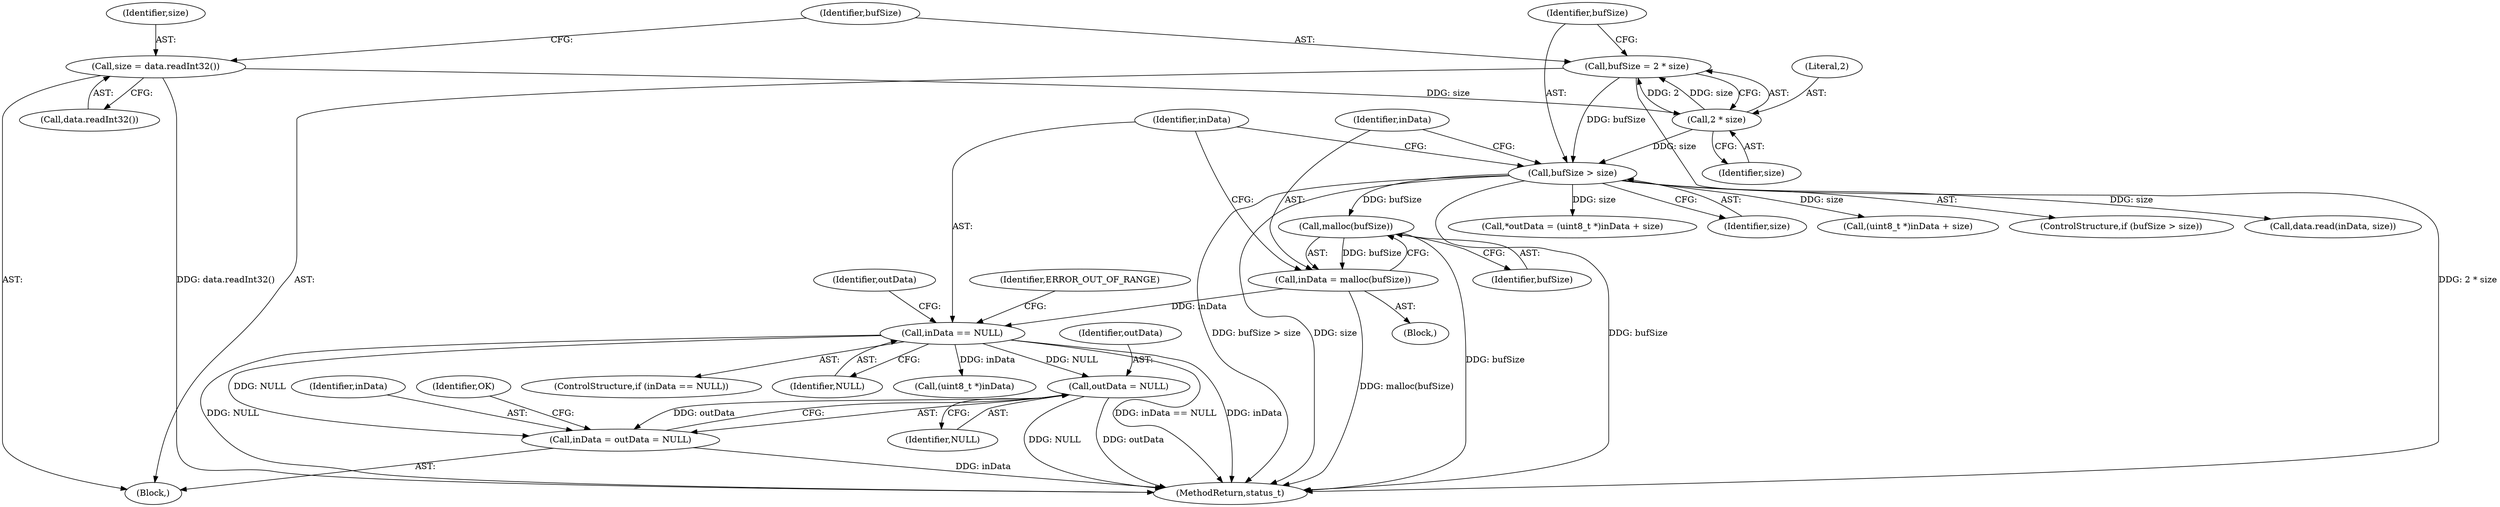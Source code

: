 digraph "0_Android_9667e3eff2d34c3797c3b529370de47b2c1f1bf6@pointer" {
"1000240" [label="(Call,outData = NULL)"];
"1000190" [label="(Call,inData == NULL)"];
"1000185" [label="(Call,inData = malloc(bufSize))"];
"1000187" [label="(Call,malloc(bufSize))"];
"1000181" [label="(Call,bufSize > size)"];
"1000175" [label="(Call,bufSize = 2 * size)"];
"1000177" [label="(Call,2 * size)"];
"1000171" [label="(Call,size = data.readInt32())"];
"1000238" [label="(Call,inData = outData = NULL)"];
"1000199" [label="(Call,*outData = (uint8_t *)inData + size)"];
"1000183" [label="(Identifier,size)"];
"1000175" [label="(Call,bufSize = 2 * size)"];
"1000200" [label="(Identifier,outData)"];
"1000202" [label="(Call,(uint8_t *)inData)"];
"1000169" [label="(Block,)"];
"1000244" [label="(Identifier,OK)"];
"1000172" [label="(Identifier,size)"];
"1000201" [label="(Call,(uint8_t *)inData + size)"];
"1000395" [label="(MethodReturn,status_t)"];
"1000180" [label="(ControlStructure,if (bufSize > size))"];
"1000171" [label="(Call,size = data.readInt32())"];
"1000173" [label="(Call,data.readInt32())"];
"1000189" [label="(ControlStructure,if (inData == NULL))"];
"1000206" [label="(Call,data.read(inData, size))"];
"1000240" [label="(Call,outData = NULL)"];
"1000241" [label="(Identifier,outData)"];
"1000186" [label="(Identifier,inData)"];
"1000185" [label="(Call,inData = malloc(bufSize))"];
"1000176" [label="(Identifier,bufSize)"];
"1000242" [label="(Identifier,NULL)"];
"1000181" [label="(Call,bufSize > size)"];
"1000187" [label="(Call,malloc(bufSize))"];
"1000184" [label="(Block,)"];
"1000191" [label="(Identifier,inData)"];
"1000188" [label="(Identifier,bufSize)"];
"1000192" [label="(Identifier,NULL)"];
"1000190" [label="(Call,inData == NULL)"];
"1000178" [label="(Literal,2)"];
"1000177" [label="(Call,2 * size)"];
"1000238" [label="(Call,inData = outData = NULL)"];
"1000182" [label="(Identifier,bufSize)"];
"1000179" [label="(Identifier,size)"];
"1000239" [label="(Identifier,inData)"];
"1000195" [label="(Identifier,ERROR_OUT_OF_RANGE)"];
"1000240" -> "1000238"  [label="AST: "];
"1000240" -> "1000242"  [label="CFG: "];
"1000241" -> "1000240"  [label="AST: "];
"1000242" -> "1000240"  [label="AST: "];
"1000238" -> "1000240"  [label="CFG: "];
"1000240" -> "1000395"  [label="DDG: NULL"];
"1000240" -> "1000395"  [label="DDG: outData"];
"1000240" -> "1000238"  [label="DDG: outData"];
"1000190" -> "1000240"  [label="DDG: NULL"];
"1000190" -> "1000189"  [label="AST: "];
"1000190" -> "1000192"  [label="CFG: "];
"1000191" -> "1000190"  [label="AST: "];
"1000192" -> "1000190"  [label="AST: "];
"1000195" -> "1000190"  [label="CFG: "];
"1000200" -> "1000190"  [label="CFG: "];
"1000190" -> "1000395"  [label="DDG: inData == NULL"];
"1000190" -> "1000395"  [label="DDG: inData"];
"1000190" -> "1000395"  [label="DDG: NULL"];
"1000185" -> "1000190"  [label="DDG: inData"];
"1000190" -> "1000202"  [label="DDG: inData"];
"1000190" -> "1000238"  [label="DDG: NULL"];
"1000185" -> "1000184"  [label="AST: "];
"1000185" -> "1000187"  [label="CFG: "];
"1000186" -> "1000185"  [label="AST: "];
"1000187" -> "1000185"  [label="AST: "];
"1000191" -> "1000185"  [label="CFG: "];
"1000185" -> "1000395"  [label="DDG: malloc(bufSize)"];
"1000187" -> "1000185"  [label="DDG: bufSize"];
"1000187" -> "1000188"  [label="CFG: "];
"1000188" -> "1000187"  [label="AST: "];
"1000187" -> "1000395"  [label="DDG: bufSize"];
"1000181" -> "1000187"  [label="DDG: bufSize"];
"1000181" -> "1000180"  [label="AST: "];
"1000181" -> "1000183"  [label="CFG: "];
"1000182" -> "1000181"  [label="AST: "];
"1000183" -> "1000181"  [label="AST: "];
"1000186" -> "1000181"  [label="CFG: "];
"1000191" -> "1000181"  [label="CFG: "];
"1000181" -> "1000395"  [label="DDG: bufSize"];
"1000181" -> "1000395"  [label="DDG: bufSize > size"];
"1000181" -> "1000395"  [label="DDG: size"];
"1000175" -> "1000181"  [label="DDG: bufSize"];
"1000177" -> "1000181"  [label="DDG: size"];
"1000181" -> "1000199"  [label="DDG: size"];
"1000181" -> "1000201"  [label="DDG: size"];
"1000181" -> "1000206"  [label="DDG: size"];
"1000175" -> "1000169"  [label="AST: "];
"1000175" -> "1000177"  [label="CFG: "];
"1000176" -> "1000175"  [label="AST: "];
"1000177" -> "1000175"  [label="AST: "];
"1000182" -> "1000175"  [label="CFG: "];
"1000175" -> "1000395"  [label="DDG: 2 * size"];
"1000177" -> "1000175"  [label="DDG: 2"];
"1000177" -> "1000175"  [label="DDG: size"];
"1000177" -> "1000179"  [label="CFG: "];
"1000178" -> "1000177"  [label="AST: "];
"1000179" -> "1000177"  [label="AST: "];
"1000171" -> "1000177"  [label="DDG: size"];
"1000171" -> "1000169"  [label="AST: "];
"1000171" -> "1000173"  [label="CFG: "];
"1000172" -> "1000171"  [label="AST: "];
"1000173" -> "1000171"  [label="AST: "];
"1000176" -> "1000171"  [label="CFG: "];
"1000171" -> "1000395"  [label="DDG: data.readInt32()"];
"1000238" -> "1000169"  [label="AST: "];
"1000239" -> "1000238"  [label="AST: "];
"1000244" -> "1000238"  [label="CFG: "];
"1000238" -> "1000395"  [label="DDG: inData"];
}
